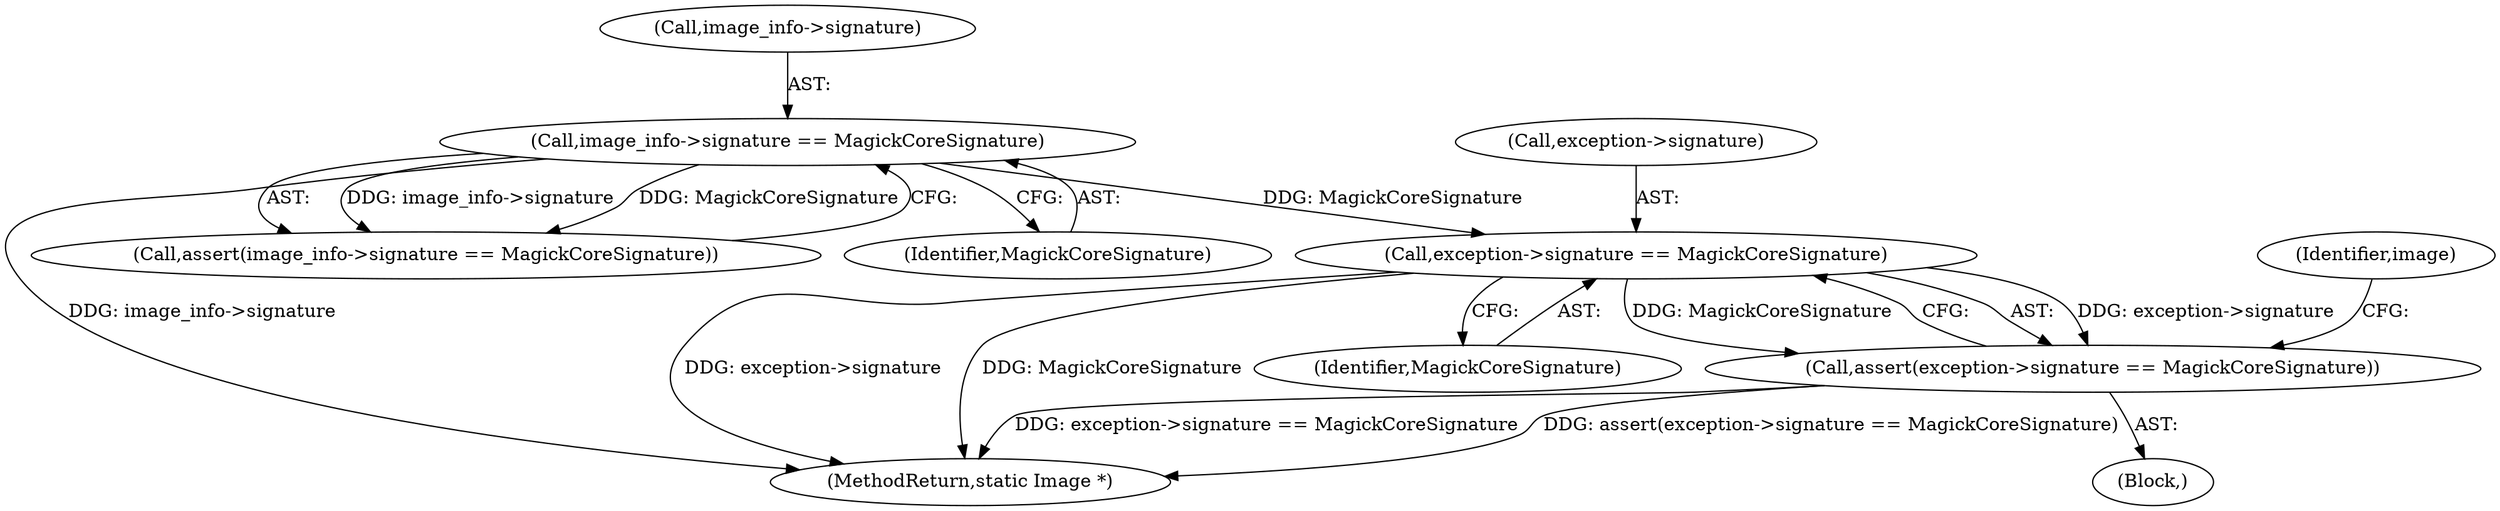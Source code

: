 digraph "0_ImageMagick_7fd419441bc7103398e313558171d342c6315f44@pointer" {
"1000171" [label="(Call,exception->signature == MagickCoreSignature)"];
"1000144" [label="(Call,image_info->signature == MagickCoreSignature)"];
"1000170" [label="(Call,assert(exception->signature == MagickCoreSignature))"];
"1000144" [label="(Call,image_info->signature == MagickCoreSignature)"];
"1002543" [label="(MethodReturn,static Image *)"];
"1000143" [label="(Call,assert(image_info->signature == MagickCoreSignature))"];
"1000177" [label="(Identifier,image)"];
"1000170" [label="(Call,assert(exception->signature == MagickCoreSignature))"];
"1000172" [label="(Call,exception->signature)"];
"1000118" [label="(Block,)"];
"1000145" [label="(Call,image_info->signature)"];
"1000171" [label="(Call,exception->signature == MagickCoreSignature)"];
"1000175" [label="(Identifier,MagickCoreSignature)"];
"1000148" [label="(Identifier,MagickCoreSignature)"];
"1000171" -> "1000170"  [label="AST: "];
"1000171" -> "1000175"  [label="CFG: "];
"1000172" -> "1000171"  [label="AST: "];
"1000175" -> "1000171"  [label="AST: "];
"1000170" -> "1000171"  [label="CFG: "];
"1000171" -> "1002543"  [label="DDG: exception->signature"];
"1000171" -> "1002543"  [label="DDG: MagickCoreSignature"];
"1000171" -> "1000170"  [label="DDG: exception->signature"];
"1000171" -> "1000170"  [label="DDG: MagickCoreSignature"];
"1000144" -> "1000171"  [label="DDG: MagickCoreSignature"];
"1000144" -> "1000143"  [label="AST: "];
"1000144" -> "1000148"  [label="CFG: "];
"1000145" -> "1000144"  [label="AST: "];
"1000148" -> "1000144"  [label="AST: "];
"1000143" -> "1000144"  [label="CFG: "];
"1000144" -> "1002543"  [label="DDG: image_info->signature"];
"1000144" -> "1000143"  [label="DDG: image_info->signature"];
"1000144" -> "1000143"  [label="DDG: MagickCoreSignature"];
"1000170" -> "1000118"  [label="AST: "];
"1000177" -> "1000170"  [label="CFG: "];
"1000170" -> "1002543"  [label="DDG: exception->signature == MagickCoreSignature"];
"1000170" -> "1002543"  [label="DDG: assert(exception->signature == MagickCoreSignature)"];
}

